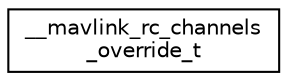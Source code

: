 digraph "Graphical Class Hierarchy"
{
 // INTERACTIVE_SVG=YES
  edge [fontname="Helvetica",fontsize="10",labelfontname="Helvetica",labelfontsize="10"];
  node [fontname="Helvetica",fontsize="10",shape=record];
  rankdir="LR";
  Node1 [label="__mavlink_rc_channels\l_override_t",height=0.2,width=0.4,color="black", fillcolor="white", style="filled",URL="$struct____mavlink__rc__channels__override__t.html"];
}
